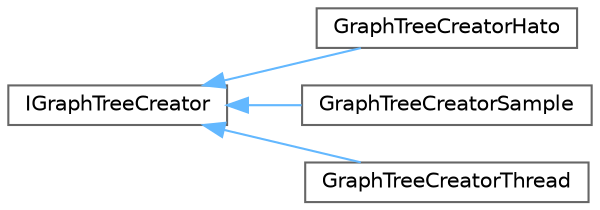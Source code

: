 digraph "クラス階層図"
{
 // LATEX_PDF_SIZE
  bgcolor="transparent";
  edge [fontname=Helvetica,fontsize=10,labelfontname=Helvetica,labelfontsize=10];
  node [fontname=Helvetica,fontsize=10,shape=box,height=0.2,width=0.4];
  rankdir="LR";
  Node0 [id="Node000000",label="IGraphTreeCreator",height=0.2,width=0.4,color="grey40", fillcolor="white", style="filled",URL="$class_i_graph_tree_creator.html",tooltip="グラフ木を作成するクラスのインターフェース．実体は作成できないのでこれを継承してたクラスを使うこと．"];
  Node0 -> Node1 [id="edge10_Node000000_Node000001",dir="back",color="steelblue1",style="solid",tooltip=" "];
  Node1 [id="Node000001",label="GraphTreeCreatorHato",height=0.2,width=0.4,color="grey40", fillcolor="white", style="filled",URL="$class_graph_tree_creator_hato.html",tooltip="波東さんのグラフを作成するプログラムを移植したもの"];
  Node0 -> Node2 [id="edge11_Node000000_Node000002",dir="back",color="steelblue1",style="solid",tooltip=" "];
  Node2 [id="Node000002",label="GraphTreeCreatorSample",height=0.2,width=0.4,color="grey40", fillcolor="white", style="filled",URL="$class_graph_tree_creator_sample.html",tooltip="グラフを作成するクラスのサンプルです．テキトーにグラフを作成します．"];
  Node0 -> Node3 [id="edge12_Node000000_Node000003",dir="back",color="steelblue1",style="solid",tooltip=" "];
  Node3 [id="Node000003",label="GraphTreeCreatorThread",height=0.2,width=0.4,color="grey40", fillcolor="white", style="filled",URL="$class_graph_tree_creator_thread.html",tooltip=" "];
}
